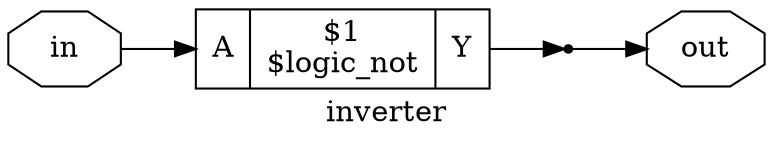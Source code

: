 digraph "inverter" {
label="inverter";
rankdir="LR";
remincross=true;
n2 [ shape=octagon, label="out", color="black", fontcolor="black" ];
n3 [ shape=octagon, label="in", color="black", fontcolor="black" ];
c6 [ shape=record, label="{{<p4> A}|$1\n$logic_not|{<p5> Y}}",  ];
x0 [shape=point, ];
c6:p5:e -> x0:w [color="black", fontcolor="black", label=""];
x0:e -> n2:w [color="black", fontcolor="black", label=""];
n3:e -> c6:p4:w [color="black", fontcolor="black", label=""];
}
